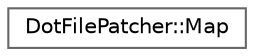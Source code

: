 digraph "Graphical Class Hierarchy"
{
 // INTERACTIVE_SVG=YES
 // LATEX_PDF_SIZE
  bgcolor="transparent";
  edge [fontname=Helvetica,fontsize=10,labelfontname=Helvetica,labelfontsize=10];
  node [fontname=Helvetica,fontsize=10,shape=box,height=0.2,width=0.4];
  rankdir="LR";
  Node0 [label="DotFilePatcher::Map",height=0.2,width=0.4,color="grey40", fillcolor="white", style="filled",URL="$dd/d6e/struct_dot_file_patcher_1_1_map.html",tooltip=" "];
}
